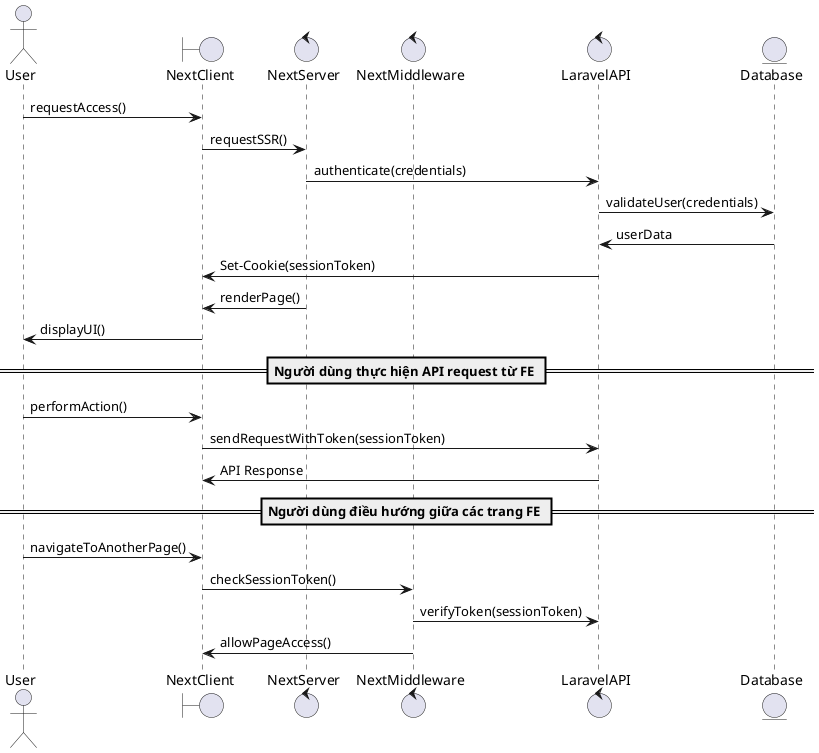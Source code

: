 @startuml Auth
actor User

boundary "NextClient" as NextClient
control "NextServer" as NextServer
control "NextMiddleware" as NextMiddleware
control "LaravelAPI" as LaravelAPI
entity "Database" as Database

User -> NextClient: requestAccess()
NextClient -> NextServer: requestSSR()
NextServer -> LaravelAPI: authenticate(credentials)
LaravelAPI -> Database: validateUser(credentials)
Database -> LaravelAPI: userData
LaravelAPI -> NextClient: Set-Cookie(sessionToken)
NextServer -> NextClient: renderPage()
NextClient -> User: displayUI()

== Người dùng thực hiện API request từ FE ==
User -> NextClient: performAction()
NextClient -> LaravelAPI: sendRequestWithToken(sessionToken)
LaravelAPI -> NextClient: API Response

== Người dùng điều hướng giữa các trang FE ==
User -> NextClient: navigateToAnotherPage()
NextClient -> NextMiddleware: checkSessionToken()
NextMiddleware -> LaravelAPI: verifyToken(sessionToken)
NextMiddleware -> NextClient: allowPageAccess()
@enduml